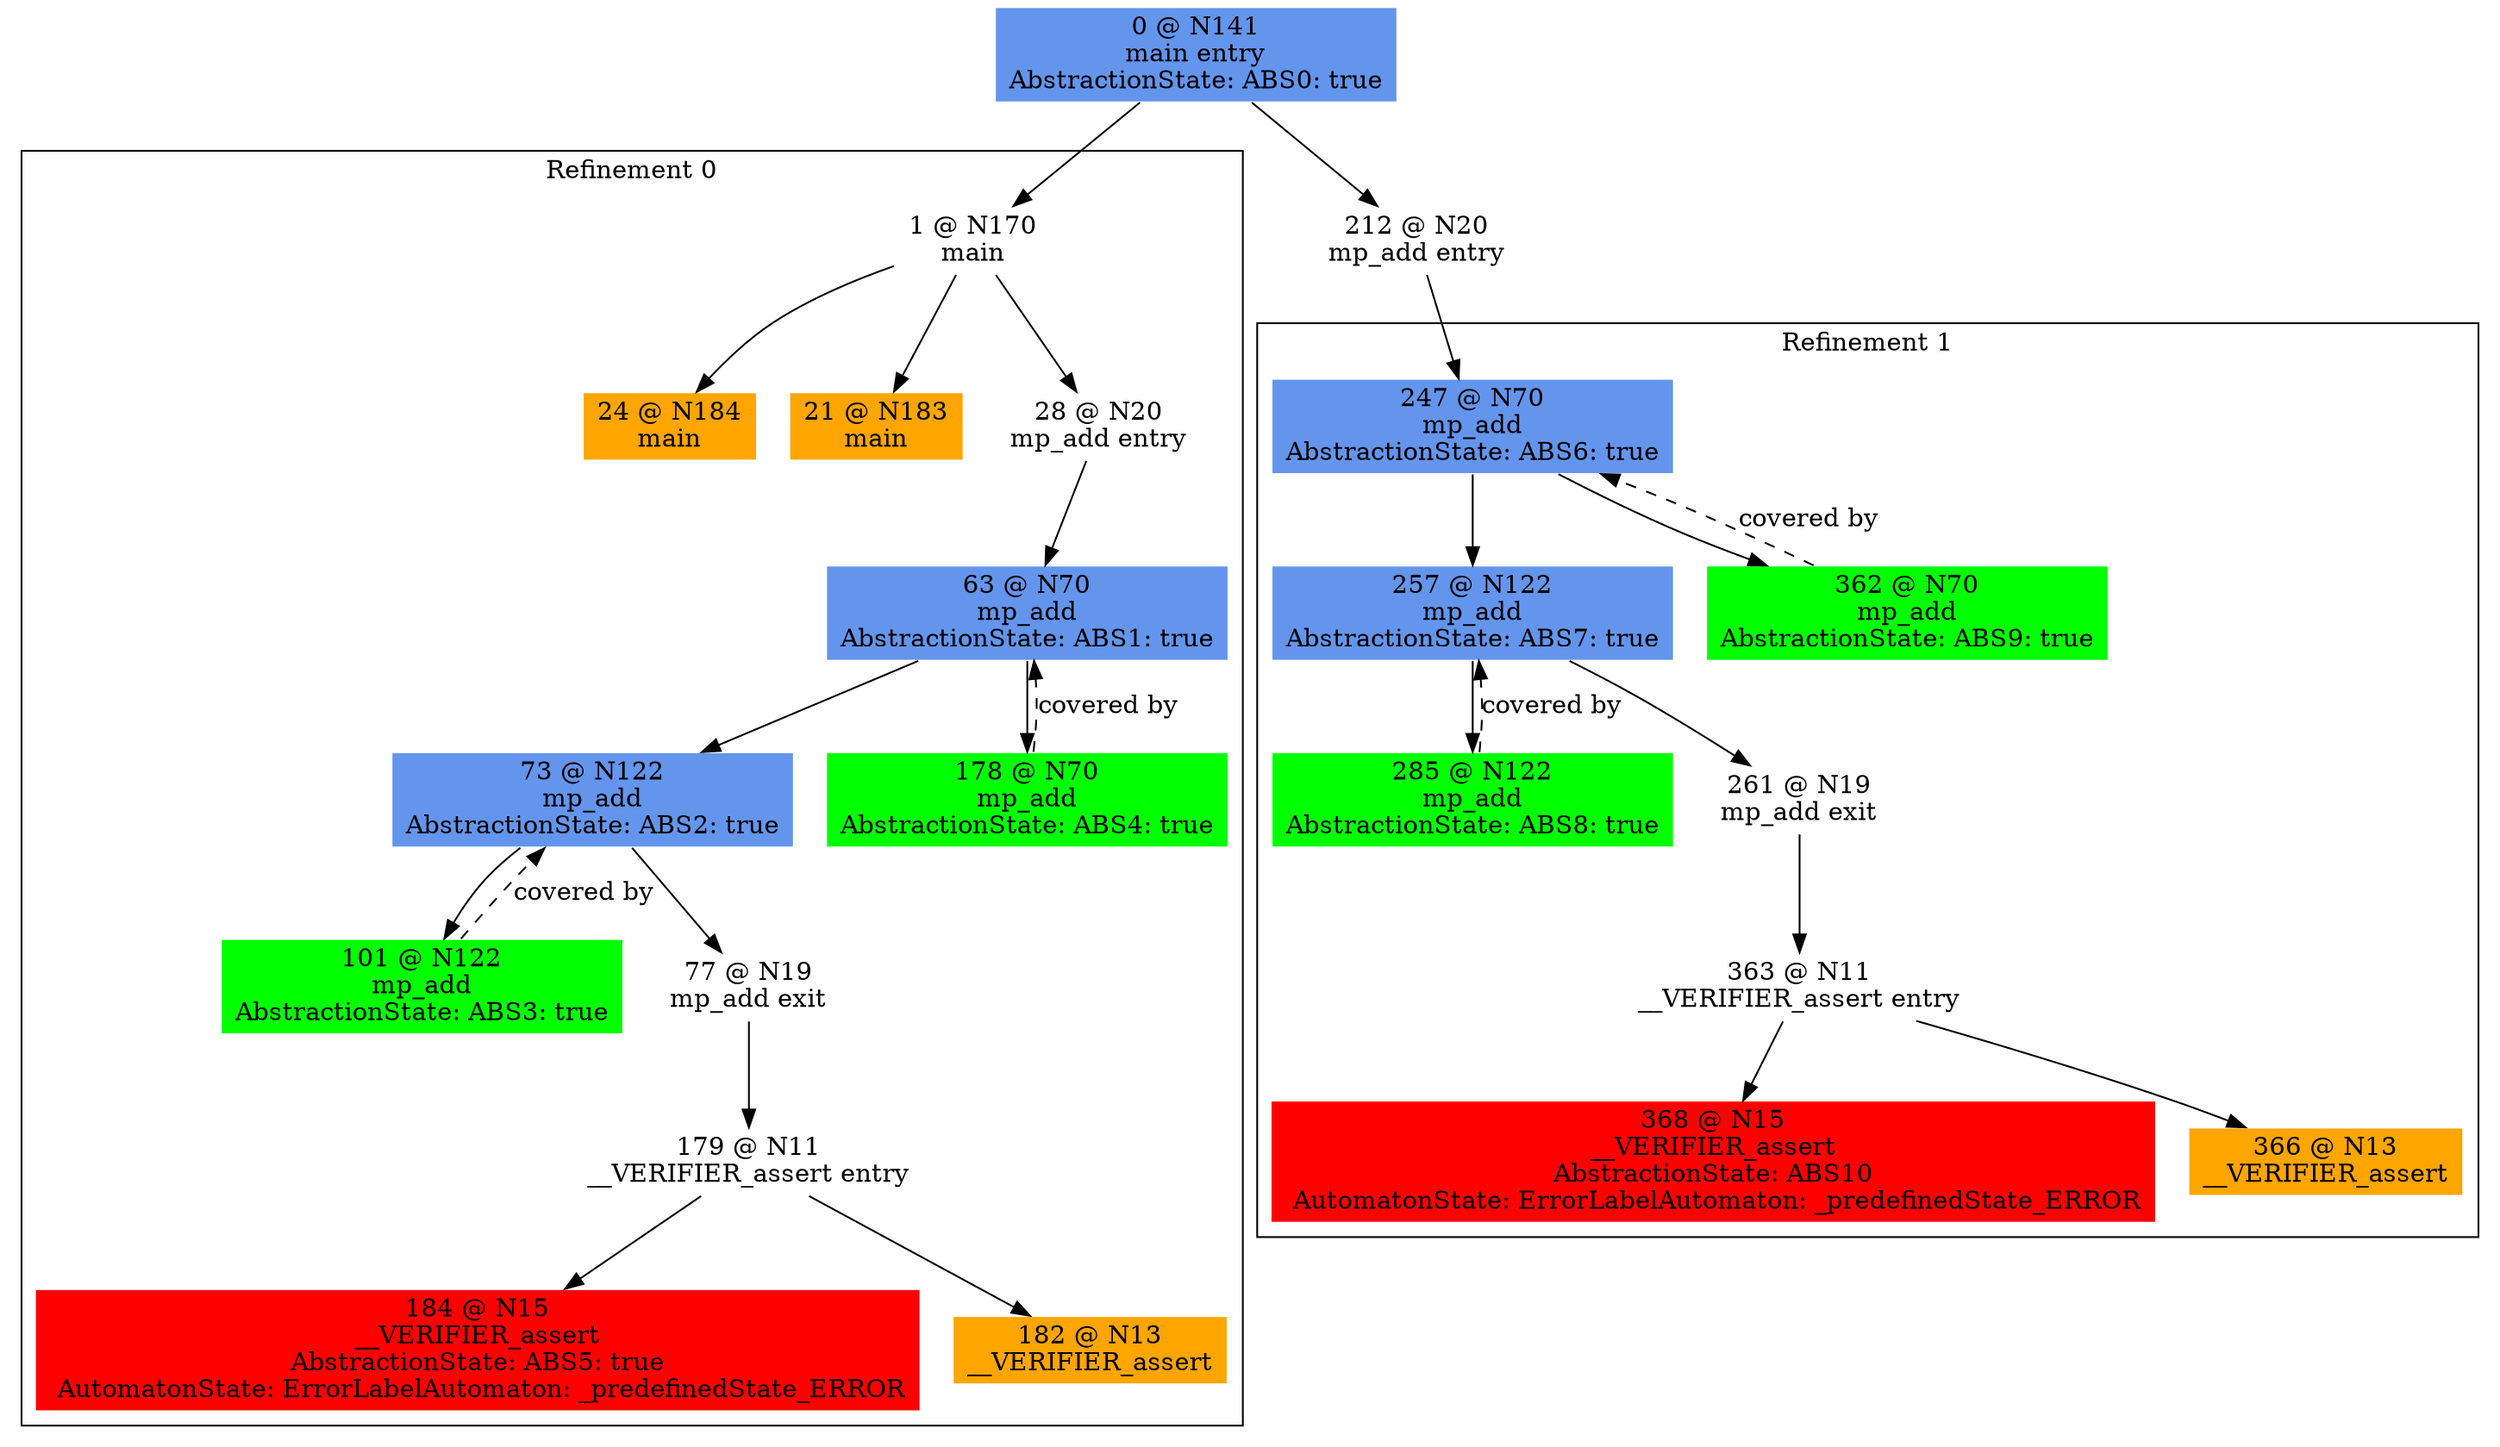 digraph ARG {
node [style="filled" shape="box" color="white"]
subgraph cluster_0 {
label="Refinement 0"
1 [label="1 @ N170\nmain\n" id="1"]
24 [fillcolor="orange" label="24 @ N184\nmain\n" id="24"]
21 [fillcolor="orange" label="21 @ N183\nmain\n" id="21"]
28 [label="28 @ N20\nmp_add entry\n" id="28"]
63 [fillcolor="cornflowerblue" label="63 @ N70\nmp_add\nAbstractionState: ABS1: true\n" id="63"]
73 [fillcolor="cornflowerblue" label="73 @ N122\nmp_add\nAbstractionState: ABS2: true\n" id="73"]
101 [fillcolor="green" label="101 @ N122\nmp_add\nAbstractionState: ABS3: true\n" id="101"]
77 [label="77 @ N19\nmp_add exit\n" id="77"]
179 [label="179 @ N11\n__VERIFIER_assert entry\n" id="179"]
184 [fillcolor="red" label="184 @ N15\n__VERIFIER_assert\nAbstractionState: ABS5: true\n AutomatonState: ErrorLabelAutomaton: _predefinedState_ERROR\n" id="184"]
182 [fillcolor="orange" label="182 @ N13\n__VERIFIER_assert\n" id="182"]
178 [fillcolor="green" label="178 @ N70\nmp_add\nAbstractionState: ABS4: true\n" id="178"]
1 -> 28 []
1 -> 21 []
1 -> 24 []
28 -> 63 []
178 -> 63 [style="dashed" weight="0" label="covered by"]
63 -> 178 []
63 -> 73 []
101 -> 73 [style="dashed" weight="0" label="covered by"]
73 -> 77 []
73 -> 101 []
77 -> 179 []
179 -> 182 []
179 -> 184 []
}
0 -> 1
subgraph cluster_1 {
label="Refinement 1"
247 [fillcolor="cornflowerblue" label="247 @ N70\nmp_add\nAbstractionState: ABS6: true\n" id="247"]
257 [fillcolor="cornflowerblue" label="257 @ N122\nmp_add\nAbstractionState: ABS7: true\n" id="257"]
285 [fillcolor="green" label="285 @ N122\nmp_add\nAbstractionState: ABS8: true\n" id="285"]
261 [label="261 @ N19\nmp_add exit\n" id="261"]
363 [label="363 @ N11\n__VERIFIER_assert entry\n" id="363"]
368 [fillcolor="red" label="368 @ N15\n__VERIFIER_assert\nAbstractionState: ABS10\n AutomatonState: ErrorLabelAutomaton: _predefinedState_ERROR\n" id="368"]
366 [fillcolor="orange" label="366 @ N13\n__VERIFIER_assert\n" id="366"]
362 [fillcolor="green" label="362 @ N70\nmp_add\nAbstractionState: ABS9: true\n" id="362"]
362 -> 247 [style="dashed" weight="0" label="covered by"]
247 -> 362 []
247 -> 257 []
285 -> 257 [style="dashed" weight="0" label="covered by"]
257 -> 261 []
257 -> 285 []
261 -> 363 []
363 -> 366 []
363 -> 368 []
}
212 -> 247
0 [fillcolor="cornflowerblue" label="0 @ N141\nmain entry\nAbstractionState: ABS0: true\n" id="0"]
212 [label="212 @ N20\nmp_add entry\n" id="212"]
0 -> 212 []
}
                                                                                                                                                                                                                                                                                                                                                                                                                                                                                                                                                                                                                                                                                                                                                                                                                                                                                                                                                                                                                                                                                                                                                                                                                                                                                                                                                                                                                                                                                                                                                                                                                                                                                                                                                                                                                                                                                                                                                                                                                                                                                                                                                                                                                                                                                                                                                                                                                                                                                                                                                                                                                                                                                                                                                                                                                                                                                                                                                                                                                                                                                                                                                                                                                                                                                                                                                                                                                                                                                                                                                                                                                                                                                                                                                                                                                                                                                                                                                                                                                                                                                                                                                                                                                                                                                                                                                                                                                                                                                                                                                                                                                                                                                                                                                                                                                                                                                                                                                                                                                                                                                                                                                                                                                                                                                                                                                                                                                                                                                                                                                                                                                                                                                                                                                                                                                                                                                                                                                                                                t\n" id="217"]
219 [label="219 @ N19\nmain exit\n" id="219"]
199 [label="199 @ N11\n__VERIFIER_assert entry\n" id="199"]
204 [label="204 @ N10\n__VERIFIER_assert exit\n" id="204"]
206 [label="206 @ N19\nmain exit\n" id="206"]
196 -> 199 []
196 -> 209 []
209 -> 212 []
209 -> 222 []
222 -> 225 []
222 -> 235 []
235 -> 238 []
235 -> 248 []
248 -> 251 []
248 -> 261 []
261 -> 262 [label="Line 30: \l[i < 2048]\l" id="261 -> 262"]
261 -> 264 []
264 -> 267 []
264 -> 269 []
251 -> 256 []
256 -> 258 []
238 -> 243 []
243 -> 245 []
225 -> 230 []
230 -> 232 []
212 -> 217 []
217 -> 219 []
199 -> 204 []
204 -> 206 []
}
0 -> 196
subgraph cluster_7 {
label="Refinement 7"
271 [fillcolor="cornflowerblue" label="271 @ N27\nmain\nAbstractionState: ABS45\n" id="271"]
284 [fillcolor="cornflowerblue" label="284 @ N27\nmain\nAbstractionState: ABS47\n" id="284"]
297 [fillcolor="cornflowerblue" label="297 @ N27\nmain\nAbstractionState: ABS49\n" id="297"]
310 [fillcolor="cornflowerblue" label="310 @ N27\nmain\nAbstractionState: ABS51\n" id="310"]
323 [fillcolor="cornflowerblue" label="323 @ N27\nmain\nAbstractionState: ABS53\n" id="323"]
336 [fillcolor="cornflowerblue" label="336 @ N27\nmain\nAbstractionState: ABS55\n" id="336"]
349 [fillcolor="cornflowerblue" label="349 @ N27\nmain\nAbstractionState: ABS57\n" id="349"]
352 [label="352 @ N11\n__VERIFIER_assert entry\n" id="352"]
357 [fillcolor="red" label="357 @ N15\n__VERIFIER_assert\nAbstractionState: ABS58\n AutomatonState: ErrorLabelAutomaton: _predefinedState_ERROR\n" id="357"]
355 [fillcolor="orange" label="355 @ N13\n__VERIFIER_assert\n" id="355"]
350 [fillcolor="orange" label="350 @ N28\nmain\n" id="350"]
339 [label="339 @ N11\n__VERIFIER_assert entry\n" id="339"]
344 [label="344 @ N10\n__VERIFIER_assert exit\n" id="344"]
346 [label="346 @ N19\nmain exit\n" id="346"]
326 [label="326 @ N11\n__VERIFIER_assert entry\n" id="326"]
331 [label="331 @ N10\n__VERIFIER_assert exit\n" id="331"]
333 [label="333 @ N19\nmain exit\n" id="333"]
313 [label="313 @ N11\n__VERIFIER_assert entry\n" id="313"]
318 [label="318 @ N10\n__VERIFIER_assert exit\n" id="318"]
320 [label="320 @ N19\nmain exit\n" id="320"]
300 [label="300 @ N11\n__VERIFIER_assert entry\n" id="300"]
305 [label="305 @ N10\n__VERIFIER_assert exit\n" id="305"]
307 [label="307 @ N19\nmain exit\n" id="307"]
287 [label="287 @ N11\n__VERIFIER_assert entry\n" id="287"]
292 [label="292 @ N10\n__VERIFIER_assert exit\n" id="292"]
294 [label="294 @ N19\nmain exit\n" id="294"]
274 [label="274 @ N11\n__VERIFIER_assert entry\n" id="274"]
279 [label="279 @ N10\n__VERIFIER_assert exit\n" id="279"]
281 [label="281 @ N19\nmain exit\n" id="281"]
271 -> 274 []
271 -> 284 []
284 -> 287 []
284 -> 297 []
297 -> 300 []
297 -> 310 []
310 -> 313 []
310 -> 323 []
323 -> 326 []
323 -> 336 []
336 -> 339 []
336 -> 349 []
349 -> 350 [label="Line 30: \l[i < 2048]\l" id="349 -> 350"]
349 -> 352 []
352 -> 355 []
352 -> 357 []
339 -> 344 []
344 -> 346 []
326 -> 331 []
331 -> 333 []
313 -> 318 []
318 -> 320 []
300 -> 305 []
305 -> 307 []
287 -> 292 []
292 -> 294 []
274 -> 279 []
279 -> 281 []
}
0 -> 271
subgraph cluster_8 {
label="Refinement 8"
359 [fillcolor="cornflowerblue" label="359 @ N27\nmain\nAbstractionState: ABS59\n" id="359"]
372 [fillcolor="cornflowerblue" label="372 @ N27\nmain\nAbstractionState: ABS61\n" id="372"]
385 [fillcolor="cornflowerblue" label="385 @ N27\nmain\nAbstractionState: ABS63\n" id="385"]
398 [fillcolor="cornflowerblue" label="398 @ N27\nmain\nAbstractionState: ABS65\n" id="398"]
411 [fillcolor="cornflowerblue" label="411 @ N27\nmain\nAbstractionState: ABS67\n" id="411"]
424 [fillcolor="cornflowerblue" label="424 @ N27\nmain\nAbstractionState: ABS69\n" id="424"]
437 [fillcolor="cornflowerblue" label="437 @ N27\nmain\nAbstractionState: ABS71\n" id="437"]
450 [fillcolor="cornflowerblue" label="450 @ N27\nmain\nAbstractionState: ABS73\n" id="450"]
453 [label="453 @ N11\n__VERIFIER_assert entry\n" id="453"]
458 [fillcolor="red" label="458 @ N15\n__VERIFIER_assert\nAbstractionState: ABS74\n AutomatonState: ErrorLabelAutomaton: _predefinedState_ERROR\n" id="458"]
456 [fillcolor="orange" label="456 @ N13\n__VERIFIER_assert\n" id="456"]
451 [fillcolor="orange" label="451 @ N28\nmain\n" id="451"]
440 [label="440 @ N11\n__VERIFIER_assert entry\n" id="440"]
445 [label="445 @ N10\n__VERIFIER_assert exit\n" id="445"]
447 [label="447 @ N19\nmain exit\n" id="447"]
427 [label="427 @ N11\n__VERIFIER_assert entry\n" id="427"]
432 [label="432 @ N10\n__VERIFIER_assert exit\n" id="432"]
434 [label="434 @ N19\nmain exit\n" id="434"]
414 [label="414 @ N11\n__VERIFIER_assert entry\n" id="414"]
419 [label="419 @ N10\n__VERIFIER_assert exit\n" id="419"]
421 [label="421 @ N19\nmain exit\n" id="421"]
401 [label="401 @ N11\n__VERIFIER_assert entry\n" id="401"]
406 [label="406 @ N10\n__VERIFIER_assert exit\n" id="406"]
408 [label="408 @ N19\nmain exit\n" id="408"]
388 [label="388 @ N11\n__VERIFIER_assert entry\n" id="388"]
393 [label="393 @ N10\n__VERIFIER_assert exit\n" id="393"]
395 [label="395 @ N19\nmain exit\n" id="395"]
375 [label="375 @ N11\n__VERIFIER_assert entry\n" id="375"]
380 [label="380 @ N10\n__VERIFIER_assert exit\n" id="380"]
382 [label="382 @ N19\nmain exit\n" id="382"]
362 [label="362 @ N11\n__VERIFIER_assert entry\n" id="362"]
367 [label="367 @ N10\n__VERIFIER_assert exit\n" id="367"]
369 [label="369 @ N19\nmain exit\n" id="369"]
359 -> 362 []
359 -> 372 []
372 -> 375 []
372 -> 385 []
385 -> 388 []
385 -> 398 []
398 -> 401 []
398 -> 411 []
411 -> 414 []
411 -> 424 []
424 -> 427 []
424 -> 437 []
437 -> 440 []
437 -> 450 []
450 -> 451 [label="Line 30: \l[i < 2048]\l" id="450 -> 451"]
450 -> 453 []
453 -> 456 []
453 -> 458 []
440 -> 445 []
445 -> 447 []
427 -> 432 []
432 -> 434 []
414 -> 419 []
419 -> 421 []
401 -> 406 []
406 -> 408 []
388 -> 393 []
393 -> 395 []
375 -> 380 []
380 -> 382 []
362 -> 367 []
367 -> 369 []
}
0 -> 359
subgraph cluster_9 {
label="Refinement 9"
460 [fillcolor="cornflowerblue" label="460 @ N27\nmain\nAbstractionState: ABS75\n" id="460"]
473 [fillcolor="cornflowerblue" label="473 @ N27\nmain\nAbstractionState: ABS77\n" id="473"]
486 [fillcolor="cornflowerblue" label="486 @ N27\nmain\nAbstractionState: ABS79\n" id="486"]
499 [fillcolor="cornflowerblue" label="499 @ N27\nmain\nAbstractionState: ABS81\n" id="499"]
512 [fillcolor="cornflowerblue" label="512 @ N27\nmain\nAbstractionState: ABS83\n" id="512"]
525 [fillcolor="cornflowerblue" label="525 @ N27\nmain\nAbstractionState: ABS85\n" id="525"]
538 [fillcolor="cornflowerblue" label="538 @ N27\nmain\nAbstractionState: ABS87\n" id="538"]
551 [fillcolor="cornflowerblue" label="551 @ N27\nmain\nAbstractionState: ABS89\n" id="551"]
564 [fillcolor="cornflowerblue" label="564 @ N27\nmain\nAbstractionState: ABS91\n" id="564"]
567 [label="567 @ N11\n__VERIFIER_assert entry\n" id="567"]
572 [fillcolor="red" label="572 @ N15\n__VERIFIER_assert\nAbstractionState: ABS92\n AutomatonState: ErrorLabelAutomaton: _predefinedState_ERROR\n" id="572"]
570 [fillcolor="orange" label="570 @ N13\n__VERIFIER_assert\n" id="570"]
565 [fillcolor="orange" label="565 @ N28\nmain\n" id="565"]
554 [label="554 @ N11\n__VERIFIER_assert entry\n" id="554"]
559 [label="559 @ N10\n__VERIFIER_assert exit\n" id="559"]
561 [label="561 @ N19\nmain exit\n" id="561"]
541 [label="541 @ N11\n__VERIFIER_assert entry\n" id="541"]
546 [label="546 @ N10\n__VERIFIER_assert exit\n" id="546"]
548 [label="548 @ N19\nmain exit\n" id="548"]
528 [label="528 @ N11\n__VERIFIER_assert entry\n" id="528"]
533 [label="533 @ N10\n__VERIFIER_assert exit\n" id="533"]
535 [label="535 @ N19\nmain exit\n" id="535"]
515 [label="515 @ N11\n__VERIFIER_assert entry\n" id="515"]
520 [label="520 @ N10\n__VERIFIER_assert exit\n" id="520"]
522 [label="522 @ N19\nmain exit\n" id="522"]
502 [label="502 @ N11\n__VERIFIER_assert entry\n" id="502"]
507 [label="507 @ N10\n__VERIFIER_assert exit\n" id="507"]
509 [label="509 @ N19\nmain exit\n" id="509"]
489 [label="489 @ N11\n__VERIFIER_assert entry\n" id="489"]
494 [label="494 @ N10\n__VERIFIER_assert exit\n" id="494"]
496 [label="496 @ N19\nmain exit\n" id="496"]
476 [label="476 @ N11\n__VERIFIER_assert entry\n" id="476"]
481 [label="481 @ N10\n__VERIFIER_assert exit\n" id="481"]
483 [label="483 @ N19\nmain exit\n" id="483"]
463 [label="463 @ N11\n__VERIFIER_assert entry\n" id="463"]
468 [label="468 @ N10\n__VERIFIER_assert exit\n" id="468"]
470 [label="470 @ N19\nmain exit\n" id="470"]
460 -> 463 []
460 -> 473 []
473 -> 476 []
473 -> 486 []
486 -> 489 []
486 -> 499 []
499 -> 502 []
499 -> 512 []
512 -> 515 []
512 -> 525 []
525 -> 528 []
525 -> 538 []
538 -> 541 []
538 -> 551 []
551 -> 554 []
551 -> 564 []
564 -> 565 [label="Line 30: \l[i < 2048]\l" id="564 -> 565"]
564 -> 567 []
567 -> 570 []
567 -> 572 []
554 -> 559 []
559 -> 561 []
541 -> 546 []
546 -> 548 []
528 -> 533 []
533 -> 535 []
515 -> 520 []
520 -> 522 []
502 -> 507 []
507 -> 509 []
489 -> 494 []
494 -> 496 []
476 -> 481 []
481 -> 483 []
463 -> 468 []
468 -> 470 []
}
0 -> 460
subgraph cluster_10 {
label="Refinement 10"
574 [fillcolor="cornflowerblue" label="574 @ N27\nmain\nAbstractionState: ABS93\n" id="574"]
587 [fillcolor="cornflowerblue" label="587 @ N27\nmain\nAbstractionState: ABS95\n" id="587"]
600 [fillcolor="cornflowerblue" label="600 @ N27\nmain\nAbstractionState: ABS97\n" id="600"]
613 [fillcolor="cornflowerblue" label="613 @ N27\nmain\nAbstractionState: ABS99\n" id="613"]
626 [fillcolor="cornflowerblue" label="626 @ N27\nmain\nAbstractionState: ABS101\n" id="626"]
639 [fillcolor="cornflowerblue" label="639 @ N27\nmain\nAbstractionState: ABS103\n" id="639"]
652 [fillcolor="cornflowerblue" label="652 @ N27\nmain\nAbstractionState: ABS105\n" id="652"]
665 [fillcolor="cornflowerblue" label="665 @ N27\nmain\nAbstractionState: ABS107\n" id="665"]
678 [fillcolor="cornflowerblue" label="678 @ N27\nmain\nAbstractionState: ABS109\n" id="678"]
691 [fillcolor="cornflowerblue" label="691 @ N27\nmain\nAbstractionState: ABS111\n" id="691"]
694 [label="694 @ N11\n__VERIFIER_assert entry\n" id="694"]
699 [fillcolor="red" label="699 @ N15\n__VERIFIER_assert\nAbstractionState: ABS112\n AutomatonState: ErrorLabelAutomaton: _predefinedState_ERROR\n" id="699"]
697 [fillcolor="orange" label="697 @ N13\n__VERIFIER_assert\n" id="697"]
692 [fillcolor="orange" label="692 @ N28\nmain\n" id="692"]
681 [label="681 @ N11\n__VERIFIER_assert entry\n" id="681"]
686 [label="686 @ N10\n__VERIFIER_assert exit\n" id="686"]
688 [label="688 @ N19\nmain exit\n" id="688"]
668 [label="668 @ N11\n__VERIFIER_assert entry\n" id="668"]
673 [label="673 @ N10\n__VERIFIER_assert exit\n" id="673"]
675 [label="675 @ N19\nmain exit\n" id="675"]
655 [label="655 @ N11\n__VERIFIER_assert entry\n" id="655"]
660 [label="660 @ N10\n__VERIFIER_assert exit\n" id="660"]
662 [label="662 @ N19\nmain exit\n" id="662"]
642 [label="642 @ N11\n__VERIFIER_assert entry\n" id="642"]
647 [label="647 @ N10\n__VERIFIER_assert exit\n" id="647"]
649 [label="649 @ N19\nmain exit\n" id="649"]
629 [label="629 @ N11\n__VERIFIER_assert entry\n" id="629"]
634 [label="634 @ N10\n__VERIFIER_assert exit\n" id="634"]
636 [label="636 @ N19\nmain exit\n" id="636"]
616 [label="616 @ N11\n__VERIFIER_assert entry\n" id="616"]
621 [label="621 @ N10\n__VERIFIER_assert exit\n" id="621"]
623 [label="623 @ N19\nmain exit\n" id="623"]
603 [label="603 @ N11\n__VERIFIER_assert entry\n" id="603"]
608 [label="608 @ N10\n__VERIFIER_assert exit\n" id="608"]
610 [label="610 @ N19\nmain exit\n" id="610"]
590 [label="590 @ N11\n__VERIFIER_assert entry\n" id="590"]
595 [label="595 @ N10\n__VERIFIER_assert exit\n" id="595"]
597 [label="597 @ N19\nmain exit\n" id="597"]
577 [label="577 @ N11\n__VERIFIER_assert entry\n" id="577"]
582 [label="582 @ N10\n__VERIFIER_assert exit\n" id="582"]
584 [label="584 @ N19\nmain exit\n" id="584"]
574 -> 577 []
574 -> 587 []
587 -> 590 []
587 -> 600 []
600 -> 603 []
600 -> 613 []
613 -> 616 []
613 -> 626 []
626 -> 629 []
626 -> 639 []
639 -> 642 []
639 -> 652 []
652 -> 655 []
652 -> 665 []
665 -> 668 []
665 -> 678 []
678 -> 681 []
678 -> 691 []
691 -> 692 [label="Line 30: \l[i < 2048]\l" id="691 -> 692"]
691 -> 694 []
694 -> 697 []
694 -> 699 []
681 -> 686 []
686 -> 688 []
668 -> 673 []
673 -> 675 []
655 -> 660 []
660 -> 662 []
642 -> 647 []
647 -> 649 []
629 -> 634 []
634 -> 636 []
616 -> 621 []
621 -> 623 []
603 -> 608 []
608 -> 610 []
590 -> 595 []
595 -> 597 []
577 -> 582 []
582 -> 584 []
}
0 -> 574
subgraph cluster_11 {
label="Refinement 11"
701 [fillcolor="cornflowerblue" label="701 @ N27\nmain\nAbstractionState: ABS113\n" id="701"]
714 [fillcolor="cornflowerblue" label="714 @ N27\nmain\nAbstractionState: ABS115\n" id="714"]
727 [fillcolor="cornflowerblue" label="727 @ N27\nmain\nAbstractionState: ABS117\n" id="727"]
740 [fillcolor="cornflowerblue" label="740 @ N27\nmain\nAbstractionState: ABS119\n" id="740"]
753 [fillcolor="cornflowerblue" label="753 @ N27\nmain\nAbstractionState: ABS121\n" id="753"]
766 [fillcolor="cornflowerblue" label="766 @ N27\nmain\nAbstractionState: ABS123\n" id="766"]
779 [fillcolor="cornflowerblue" label="779 @ N27\nmain\nAbstractionState: ABS125\n" id="779"]
792 [fillcolor="cornflowerblue" label="792 @ N27\nmain\nAbstractionState: ABS127\n" id="792"]
805 [fillcolor="cornflowerblue" label="805 @ N27\nmain\nAbstractionState: ABS129\n" id="805"]
818 [fillcolor="cornflowerblue" label="818 @ N27\nmain\nAbstractionState: ABS131\n" id="818"]
831 [fillcolor="cornflowerblue" label="831 @ N27\nmain\nAbstractionState: ABS133\n" id="831"]
834 [label="834 @ N11\n__VERIFIER_assert entry\n" id="834"]
839 [fillcolor="red" label="839 @ N15\n__VERIFIER_assert\nAbstractionState: ABS134\n AutomatonState: ErrorLabelAutomaton: _predefinedState_ERROR\n" id="839"]
837 [fillcolor="orange" label="837 @ N13\n__VERIFIER_assert\n" id="837"]
832 [fillcolor="orange" label="832 @ N28\nmain\n" id="832"]
821 [label="821 @ N11\n__VERIFIER_assert entry\n" id="821"]
826 [label="826 @ N10\n__VERIFIER_assert exit\n" id="826"]
828 [label="828 @ N19\nmain exit\n" id="828"]
808 [label="808 @ N11\n__VERIFIER_assert entry\n" id="808"]
813 [label="813 @ N10\n__VERIFIER_assert exit\n" id="813"]
815 [label="815 @ N19\nmain exit\n" id="815"]
795 [label="795 @ N11\n__VERIFIER_assert entry\n" id="795"]
800 [label="800 @ N10\n__VERIFIER_assert exit\n" id="800"]
802 [label="802 @ N19\nmain exit\n" id="802"]
782 [label="782 @ N11\n__VERIFIER_assert entry\n" id="782"]
787 [label="787 @ N10\n__VERIFIER_assert exit\n" id="787"]
789 [label="789 @ N19\nmain exit\n" id="789"]
769 [label="769 @ N11\n__VERIFIER_assert entry\n" id="769"]
774 [label="774 @ N10\n__VERIFIER_assert exit\n" id="774"]
776 [label="776 @ N19\nmain exit\n" id="776"]
756 [label="756 @ N11\n__VERIFIER_assert entry\n" id="756"]
761 [label="761 @ N10\n__VERIFIER_assert exit\n" id="761"]
763 [label="763 @ N19\nmain exit\n" id="763"]
743 [label="743 @ N11\n__VERIFIER_assert entry\n" id="743"]
748 [label="748 @ N10\n__VERIFIER_assert exit\n" id="748"]
750 [label="750 @ N19\nmain exit\n" id="750"]
730 [label="730 @ N11\n__VERIFIER_assert entry\n" id="730"]
735 [label="735 @ N10\n__VERIFIER_assert exit\n" id="735"]
737 [label="737 @ N19\nmain exit\n" id="737"]
717 [label="717 @ N11\n__VERIFIER_assert entry\n" id="717"]
722 [label="722 @ N10\n__VERIFIER_assert exit\n" id="722"]
724 [label="724 @ N19\nmain exit\n" id="724"]
704 [label="704 @ N11\n__VERIFIER_assert entry\n" id="704"]
709 [label="709 @ N10\n__VERIFIER_assert exit\n" id="709"]
711 [label="711 @ N19\nmain exit\n" id="711"]
701 -> 704 []
701 -> 714 []
714 -> 717 []
714 -> 727 []
727 -> 730 []
727 -> 740 []
740 -> 743 []
740 -> 753 []
753 -> 756 []
753 -> 766 []
766 -> 769 []
766 -> 779 []
779 -> 782 []
779 -> 792 []
792 -> 795 []
792 -> 805 []
805 -> 808 []
805 -> 818 []
818 -> 821 []
818 -> 831 []
831 -> 832 [label="Line 30: \l[i < 2048]\l" id="831 -> 832"]
831 -> 834 []
834 -> 837 []
834 -> 839 []
821 -> 826 []
826 -> 828 []
808 -> 813 []
813 -> 815 []
795 -> 800 []
800 -> 802 []
782 -> 787 []
787 -> 789 []
769 -> 774 []
774 -> 776 []
756 -> 761 []
761 -> 763 []
743 -> 748 []
748 -> 750 []
730 -> 735 []
735 -> 737 []
717 -> 722 []
722 -> 724 []
704 -> 709 []
709 -> 711 []
}
0 -> 701
subgraph cluster_12 {
label="Refinement 12"
841 [fillcolor="cornflowerblue" label="841 @ N27\nmain\nAbstractionState: ABS135\n" id="841"]
854 [fillcolor="cornflowerblue" label="854 @ N27\nmain\nAbstractionState: ABS137\n" id="854"]
867 [fillcolor="cornflowerblue" label="867 @ N27\nmain\nAbstractionState: ABS139\n" id="867"]
880 [fillcolor="cornflowerblue" label="880 @ N27\nmain\nAbstractionState: ABS141\n" id="880"]
893 [fillcolor="cornflowerblue" label="893 @ N27\nmain\nAbstractionState: ABS143\n" id="893"]
906 [fillcolor="cornflowerblue" label="906 @ N27\nmain\nAbstractionState: ABS145\n" id="906"]
919 [fillcolor="cornflowerblue" label="919 @ N27\nmain\nAbstractionState: ABS147\n" id="919"]
932 [fillcolor="cornflowerblue" label="932 @ N27\nmain\nAbstractionState: ABS149\n" id="932"]
945 [fillcolor="cornflowerblue" label="945 @ N27\nmain\nAbstractionState: ABS151\n" id="945"]
958 [fillcolor="cornflowerblue" label="958 @ N27\nmain\nAbstractionState: ABS153\n" id="958"]
971 [fillcolor="cornflowerblue" label="971 @ N27\nmain\nAbstractionState: ABS155\n" id="971"]
984 [fillcolor="cornflowerblue" label="984 @ N27\nmain\nAbstractionState: ABS157\n" id="984"]
987 [label="987 @ N11\n__VERIFIER_assert entry\n" id="987"]
992 [fillcolor="red" label="992 @ N15\n__VERIFIER_assert\nAbstractionState: ABS158\n AutomatonState: ErrorLabelAutomaton: _predefinedState_ERROR\n" id="992"]
990 [fillcolor="orange" label="990 @ N13\n__VERIFIER_assert\n" id="990"]
985 [fillcolor="orange" label="985 @ N28\nmain\n" id="985"]
974 [label="974 @ N11\n__VERIFIER_assert entry\n" id="974"]
979 [label="979 @ N10\n__VERIFIER_assert exit\n" id="979"]
981 [label="981 @ N19\nmain exit\n" id="981"]
961 [label="961 @ N11\n__VERIFIER_assert entry\n" id="961"]
966 [label="966 @ N10\n__VERIFIER_assert exit\n" id="966"]
968 [label="968 @ N19\nmain exit\n" id="968"]
948 [label="948 @ N11\n__VERIFIER_assert entry\n" id="948"]
953 [label="953 @ N10\n__VERIFIER_assert exit\n" id="953"]
955 [label="955 @ N19\nmain exit\n" id="955"]
935 [label="935 @ N11\n__VERIFIER_assert entry\n" id="935"]
940 [label="940 @ N10\n__VERIFIER_assert exit\n" id="940"]
942 [label="942 @ N19\nmain exit\n" id="942"]
922 [label="922 @ N11\n__VERIFIER_assert entry\n" id="922"]
927 [label="927 @ N10\n__VERIFIER_assert exit\n" id="927"]
929 [label="929 @ N19\nmain exit\n" id="929"]
909 [label="909 @ N11\n__VERIFIER_assert entry\n" id="909"]
914 [label="914 @ N10\n__VERIFIER_assert exit\n" id="914"]
916 [label="916 @ N19\nmain exit\n" id="916"]
896 [label="896 @ N11\n__VERIFIER_assert entry\n" id="896"]
901 [label="901 @ N10\n__VERIFIER_assert exit\n" id="901"]
903 [label="903 @ N19\nmain exit\n" id="903"]
883 [label="883 @ N11\n__VERIFIER_assert entry\n" id="883"]
888 [label="888 @ N10\n__VERIFIER_assert exit\n" id="888"]
890 [label="890 @ N19\nmain exit\n" id="890"]
870 [label="870 @ N11\n__VERIFIER_assert entry\n" id="870"]
875 [label="875 @ N10\n__VERIFIER_assert exit\n" id="875"]
877 [label="877 @ N19\nmain exit\n" id="877"]
857 [label="857 @ N11\n__VERIFIER_assert entry\n" id="857"]
862 [label="862 @ N10\n__VERIFIER_assert exit\n" id="862"]
864 [label="864 @ N19\nmain exit\n" id="864"]
844 [label="844 @ N11\n__VERIFIER_assert entry\n" id="844"]
849 [label="849 @ N10\n__VERIFIER_assert exit\n" id="849"]
851 [label="851 @ N19\nmain exit\n" id="851"]
841 -> 844 []
841 -> 854 []
854 -> 857 []
854 -> 867 []
867 -> 870 []
867 -> 880 []
880 -> 883 []
880 -> 893 []
893 -> 896 []
893 -> 906 []
906 -> 909 []
906 -> 919 []
919 -> 922 []
919 -> 932 []
932 -> 935 []
932 -> 945 []
945 -> 948 []
945 -> 958 []
958 -> 961 []
958 -> 971 []
971 -> 974 []
971 -> 984 []
984 -> 985 [label="Line 30: \l[i < 2048]\l" id="984 -> 985"]
984 -> 987 []
987 -> 990 []
987 -> 992 []
974 -> 979 []
979 -> 981 []
961 -> 966 []
966 -> 968 []
948 -> 953 []
953 -> 955 []
935 -> 940 []
940 -> 942 []
922 -> 927 []
927 -> 929 []
909 -> 914 []
914 -> 916 []
896 -> 901 []
901 -> 903 []
883 -> 888 []
888 -> 890 []
870 -> 875 []
875 -> 877 []
857 -> 862 []
862 -> 864 []
844 -> 849 []
849 -> 851 []
}
0 -> 841
subgraph cluster_13 {
label="Refinement 13"
994 [fillcolor="cornflowerblue" label="994 @ N27\nmain\nAbstractionState: ABS159\n" id="994"]
1007 [fillcolor="cornflowerblue" label="1007 @ N27\nmain\nAbstractionState: ABS161\n" id="1007"]
1020 [fillcolor="cornflowerblue" label="1020 @ N27\nmain\nAbstractionState: ABS163\n" id="1020"]
1033 [fillcolor="cornflowerblue" label="1033 @ N27\nmain\nAbstractionState: ABS165\n" id="1033"]
1046 [fillcolor="cornflowerblue" label="1046 @ N27\nmain\nAbstractionState: ABS167\n" id="1046"]
1059 [fillcolor="cornflowerblue" label="1059 @ N27\nmain\nAbstractionState: ABS169\n" id="1059"]
1072 [fillcolor="cornflowerblue" label="1072 @ N27\nmain\nAbstractionState: ABS171\n" id="1072"]
1085 [fillcolor="cornflowerblue" label="1085 @ N27\nmain\nAbstractionState: ABS173\n" id="1085"]
1098 [fillcolor="cornflowerblue" label="1098 @ N27\nmain\nAbstractionState: ABS175\n" id="1098"]
1111 [fillcolor="cornflowerblue" label="1111 @ N27\nmain\nAbstractionState: ABS177\n" id="1111"]
1124 [fillcolor="cornflowerblue" label="1124 @ N27\nmain\nAbstractionState: ABS179\n" id="1124"]
1137 [fillcolor="cornflowerblue" label="1137 @ N27\nmain\nAbstractionState: ABS181\n" id="1137"]
1150 [fillcolor="cornflowerblue" label="1150 @ N27\nmain\nAbstractionState: ABS183\n" id="1150"]
1153 [label="1153 @ N11\n__VERIFIER_assert entry\n" id="1153"]
1158 [fillcolor="red" label="1158 @ N15\n__VERIFIER_assert\nAbstractionState: ABS184\n AutomatonState: ErrorLabelAutomaton: _predefinedState_ERROR\n" id="1158"]
1156 [fillcolor="orange" label="1156 @ N13\n__VERIFIER_assert\n" id="1156"]
1151 [fillcolor="orange" label="1151 @ N28\nmain\n" id="1151"]
1140 [label="1140 @ N11\n__VERIFIER_assert entry\n" id="1140"]
1145 [label="1145 @ N10\n__VERIFIER_assert exit\n" id="1145"]
1147 [label="1147 @ N19\nmain exit\n" id="1147"]
1127 [label="1127 @ N11\n__VERIFIER_assert entry\n" id="1127"]
1132 [label="1132 @ N10\n__VERIFIER_assert exit\n" id="1132"]
1134 [label="1134 @ N19\nmain exit\n" id="1134"]
1114 [label="1114 @ N11\n__VERIFIER_assert entry\n" id="1114"]
1119 [label="1119 @ N10\n__VERIFIER_assert exit\n" id="1119"]
1121 [label="1121 @ N19\nmain exit\n" id="1121"]
1101 [label="1101 @ N11\n__VERIFIER_assert entry\n" id="1101"]
1106 [label="1106 @ N10\n__VERIFIER_assert exit\n" id="1106"]
1108 [label="1108 @ N19\nmain exit\n" id="1108"]
1088 [label="1088 @ N11\n__VERIFIER_assert entry\n" id="1088"]
1093 [label="1093 @ N10\n__VERIFIER_assert exit\n" id="1093"]
1095 [label="1095 @ N19\nmain exit\n" id="1095"]
1075 [label="1075 @ N11\n__VERIFIER_assert entry\n" id="1075"]
1080 [label="1080 @ N10\n__VERIFIER_assert exit\n" id="1080"]
1082 [label="1082 @ N19\nmain exit\n" id="1082"]
1062 [label="1062 @ N11\n__VERIFIER_assert entry\n" id="1062"]
1067 [label="1067 @ N10\n__VERIFIER_assert exit\n" id="1067"]
1069 [label="1069 @ N19\nmain exit\n" id="1069"]
1049 [label="1049 @ N11\n__VERIFIER_assert entry\n" id="1049"]
1054 [label="1054 @ N10\n__VERIFIER_assert exit\n" id="1054"]
1056 [label="1056 @ N19\nmain exit\n" id="1056"]
1036 [label="1036 @ N11\n__VERIFIER_assert entry\n" id="1036"]
1041 [label="1041 @ N10\n__VERIFIER_assert exit\n" id="1041"]
1043 [label="1043 @ N19\nmain exit\n" id="1043"]
1023 [label="1023 @ N11\n__VERIFIER_assert entry\n" id="1023"]
1028 [label="1028 @ N10\n__VERIFIER_assert exit\n" id="1028"]
1030 [label="1030 @ N19\nmain exit\n" id="1030"]
1010 [label="1010 @ N11\n__VERIFIER_assert entry\n" id="1010"]
1015 [label="1015 @ N10\n__VERIFIER_assert exit\n" id="1015"]
1017 [label="1017 @ N19\nmain exit\n" id="1017"]
997 [label="997 @ N11\n__VERIFIER_assert entry\n" id="997"]
1002 [label="1002 @ N10\n__VERIFIER_assert exit\n" id="1002"]
1004 [label="1004 @ N19\nmain exit\n" id="1004"]
994 -> 997 []
994 -> 1007 []
1007 -> 1010 []
1007 -> 1020 []
1020 -> 1023 []
1020 -> 1033 []
1033 -> 1036 []
1033 -> 1046 []
1046 -> 1049 []
1046 -> 1059 []
1059 -> 1062 []
1059 -> 1072 []
1072 -> 1075 []
1072 -> 1085 []
1085 -> 1088 []
1085 -> 1098 []
1098 -> 1101 []
1098 -> 1111 []
1111 -> 1114 []
1111 -> 1124 []
1124 -> 1127 []
1124 -> 1137 []
1137 -> 1140 []
1137 -> 1150 []
1150 -> 1151 [label="Line 30: \l[i < 2048]\l" id="1150 -> 1151"]
1150 -> 1153 []
1153 -> 1156 []
1153 -> 1158 []
1140 -> 1145 []
1145 -> 1147 []
1127 -> 1132 []
1132 -> 1134 []
1114 -> 1119 []
1119 -> 1121 []
1101 -> 1106 []
1106 -> 1108 []
1088 -> 1093 []
1093 -> 1095 []
1075 -> 1080 []
1080 -> 1082 []
1062 -> 1067 []
1067 -> 1069 []
1049 -> 1054 []
1054 -> 1056 []
1036 -> 1041 []
1041 -> 1043 []
1023 -> 1028 []
1028 -> 1030 []
1010 -> 1015 []
1015 -> 1017 []
997 -> 1002 []
1002 -> 1004 []
}
0 -> 994
subgraph cluster_14 {
label="Refinement 14"
1160 [fillcolor="cornflowerblue" label="1160 @ N27\nmain\nAbstractionState: ABS185\n" id="1160"]
1173 [fillcolor="cornflowerblue" label="1173 @ N27\nmain\nAbstractionState: ABS187\n" id="1173"]
1186 [fillcolor="cornflowerblue" label="1186 @ N27\nmain\nAbstractionState: ABS189\n" id="1186"]
1199 [fillcolor="cornflowerblue" label="1199 @ N27\nmain\nAbstractionState: ABS191\n" id="1199"]
1212 [fillcolor="cornflowerblue" label="1212 @ N27\nmain\nAbstractionState: ABS193\n" id="1212"]
1225 [fillcolor="cornflowerblue" label="1225 @ N27\nmain\nAbstractionState: ABS195\n" id="1225"]
1238 [fillcolor="cornflowerblue" label="1238 @ N27\nmain\nAbstractionState: ABS197\n" id="1238"]
1251 [fillcolor="cornflowerblue" label="1251 @ N27\nmain\nAbstractionState: ABS199\n" id="1251"]
1264 [fillcolor="cornflowerblue" label="1264 @ N27\nmain\nAbstractionState: ABS201\n" id="1264"]
1277 [fillcolor="cornflowerblue" label="1277 @ N27\nmain\nAbstractionState: ABS203\n" id="1277"]
1290 [fillcolor="cornflowerblue" label="1290 @ N27\nmain\nAbstractionState: ABS205\n" id="1290"]
1303 [fillcolor="cornflowerblue" label="1303 @ N27\nmain\nAbstractionState: ABS207\n" id="1303"]
1316 [fillcolor="cornflowerblue" label="1316 @ N27\nmain\nAbstractionState: ABS209\n" id="1316"]
1329 [fillcolor="cornflowerblue" label="1329 @ N27\nmain\nAbstractionState: ABS211\n" id="1329"]
1332 [label="1332 @ N11\n__VERIFIER_assert entry\n" id="1332"]
1337 [fillcolor="red" label="1337 @ N15\n__VERIFIER_assert\nAbstractionState: ABS212\n AutomatonState: ErrorLabelAutomaton: _predefinedState_ERROR\n" id="1337"]
1335 [fillcolor="orange" label="1335 @ N13\n__VERIFIER_assert\n" id="1335"]
1330 [fillcolor="orange" label="1330 @ N28\nmain\n" id="1330"]
1319 [label="1319 @ N11\n__VERIFIER_assert entry\n" id="1319"]
1324 [label="1324 @ N10\n__VERIFIER_assert exit\n" id="1324"]
1326 [label="1326 @ N19\nmain exit\n" id="1326"]
1306 [label="1306 @ N11\n__VERIFIER_assert entry\n" id="1306"]
1311 [label="1311 @ N10\n__VERIFIER_assert exit\n" id="1311"]
1313 [label="1313 @ N19\nmain exit\n" id="1313"]
1293 [label="1293 @ N11\n__VERIFIER_assert entry\n" id="1293"]
1298 [label="1298 @ N10\n__VERIFIER_assert exit\n" id="1298"]
1300 [label="1300 @ N19\nmain exit\n" id="1300"]
1280 [label="1280 @ N11\n__VERIFIER_assert entry\n" id="1280"]
1285 [label="1285 @ N10\n__VERIFIER_assert exit\n" id="1285"]
1287 [label="1287 @ N19\nmain exit\n" id="1287"]
1267 [label="1267 @ N11\n__VERIFIER_assert entry\n" id="1267"]
1272 [label="1272 @ N10\n__VERIFIER_assert exit\n" id="1272"]
1274 [label="1274 @ N19\nmain exit\n" id="1274"]
1254 [label="1254 @ N11\n__VERIFIER_assert entry\n" id="1254"]
1259 [label="1259 @ N10\n__VERIFIER_assert exit\n" id="1259"]
1261 [label="1261 @ N19\nmain exit\n" id="1261"]
1241 [label="1241 @ N11\n__VERIFIER_assert entry\n" id="1241"]
1246 [label="1246 @ N10\n__VERIFIER_assert exit\n" id="1246"]
1248 [label="1248 @ N19\nmain exit\n" id="1248"]
1228 [label="1228 @ N11\n__VERIFIER_assert entry\n" id="1228"]
1233 [label="1233 @ N10\n__VERIFIER_assert exit\n" id="1233"]
1235 [label="1235 @ N19\nmain exit\n" id="1235"]
1215 [label="1215 @ N11\n__VERIFIER_assert entry\n" id="1215"]
1220 [label="1220 @ N10\n__VERIFIER_assert exit\n" id="1220"]
1222 [label="1222 @ N19\nmain exit\n" id="1222"]
1202 [label="1202 @ N11\n__VERIFIER_assert entry\n" id="1202"]
1207 [label="1207 @ N10\n__VERIFIER_assert exit\n" id="1207"]
1209 [label="1209 @ N19\nmain exit\n" id="1209"]
1189 [label="1189 @ N11\n__VERIFIER_assert entry\n" id="1189"]
1194 [label="1194 @ N10\n__VERIFIER_assert exit\n" id="1194"]
1196 [label="1196 @ N19\nmain exit\n" id="1196"]
1176 [label="1176 @ N11\n__VERIFIER_assert entry\n" id="1176"]
1181 [label="1181 @ N10\n__VERIFIER_assert exit\n" id="1181"]
1183 [label="1183 @ N19\nmain exit\n" id="1183"]
1163 [label="1163 @ N11\n__VERIFIER_assert entry\n" id="1163"]
1168 [label="1168 @ N10\n__VERIFIER_assert exit\n" id="1168"]
1170 [label="1170 @ N19\nmain exit\n" id="1170"]
1160 -> 1163 []
1160 -> 1173 []
1173 -> 1176 []
1173 -> 1186 []
1186 -> 1189 []
1186 -> 1199 []
1199 -> 1202 []
1199 -> 1212 []
1212 -> 1215 []
1212 -> 1225 []
1225 -> 1228 []
1225 -> 1238 []
1238 -> 1241 []
1238 -> 1251 []
1251 -> 1254 []
1251 -> 1264 []
1264 -> 1267 []
1264 -> 1277 []
1277 -> 1280 []
1277 -> 1290 []
1290 -> 1293 []
1290 -> 1303 []
1303 -> 1306 []
1303 -> 1316 []
1316 -> 1319 []
1316 -> 1329 []
1329 -> 1330 [label="Line 30: \l[i < 2048]\l" id="1329 -> 1330"]
1329 -> 1332 []
1332 -> 1335 []
1332 -> 1337 []
1319 -> 1324 []
1324 -> 1326 []
1306 -> 1311 []
1311 -> 1313 []
1293 -> 1298 []
1298 -> 1300 []
1280 -> 1285 []
1285 -> 1287 []
1267 -> 1272 []
1272 -> 1274 []
1254 -> 1259 []
1259 -> 1261 []
1241 -> 1246 []
1246 -> 1248 []
1228 -> 1233 []
1233 -> 1235 []
1215 -> 1220 []
1220 -> 1222 []
1202 -> 1207 []
1207 -> 1209 []
1189 -> 1194 []
1194 -> 1196 []
1176 -> 1181 []
1181 -> 1183 []
1163 -> 1168 []
1168 -> 1170 []
}
0 -> 1160
subgraph cluster_15 {
label="Refinement 15"
1339 [fillcolor="cornflowerblue" label="1339 @ N27\nmain\nAbstractionState: ABS213\n" id="1339"]
1352 [fillcolor="cornflowerblue" label="1352 @ N27\nmain\nAbstractionState: ABS215\n" id="1352"]
1365 [fillcolor="cornflowerblue" label="1365 @ N27\nmain\nAbstractionState: ABS217\n" id="1365"]
1378 [fillcolor="cornflowerblue" label="1378 @ N27\nmain\nAbstractionState: ABS219\n" id="1378"]
1391 [fillcolor="cornflowerblue" label="1391 @ N27\nmain\nAbstractionState: ABS221\n" id="1391"]
1404 [fillcolor="cornflowerblue" label="1404 @ N27\nmain\nAbstractionState: ABS223\n" id="1404"]
1417 [fillcolor="cornflowerblue" label="1417 @ N27\nmain\nAbstractionState: ABS225\n" id="1417"]
1430 [fillcolor="cornflowerblue" label="1430 @ N27\nmain\nAbstractionState: ABS227\n" id="1430"]
1443 [fillcolor="cornflowerblue" label="1443 @ N27\nmain\nAbstractionState: ABS229\n" id="1443"]
1456 [fillcolor="cornflowerblue" label="1456 @ N27\nmain\nAbstractionState: ABS231\n" id="1456"]
1469 [fillcolor="cornflowerblue" label="1469 @ N27\nmain\nAbstractionState: ABS233\n" id="1469"]
1482 [fillcolor="cornflowerblue" label="1482 @ N27\nmain\nAbstractionState: ABS235\n" id="1482"]
1495 [fillcolor="cornflowerblue" label="1495 @ N27\nmain\nAbstractionState: ABS237\n" id="1495"]
1508 [fillcolor="cornflowerblue" label="1508 @ N27\nmain\nAbstractionState: ABS239\n" id="1508"]
1521 [fillcolor="cornflowerblue" label="1521 @ N27\nmain\nAbstractionState: ABS241\n" id="1521"]
1524 [label="1524 @ N11\n__VERIFIER_assert entry\n" id="1524"]
1529 [fillcolor="red" label="1529 @ N15\n__VERIFIER_assert\nAbstractionState: ABS242\n AutomatonState: ErrorLabelAutomaton: _predefinedState_ERROR\n" id="1529"]
1527 [fillcolor="orange" label="1527 @ N13\n__VERIFIER_assert\n" id="1527"]
1522 [fillcolor="orange" label="1522 @ N28\nmain\n" id="1522"]
1511 [label="1511 @ N11\n__VERIFIER_assert entry\n" id="1511"]
1516 [label="1516 @ N10\n__VERIFIER_assert exit\n" id="1516"]
1518 [label="1518 @ N19\nmain exit\n" id="1518"]
1498 [label="1498 @ N11\n__VERIFIER_assert entry\n" id="1498"]
1503 [label="1503 @ N10\n__VERIFIER_assert exit\n" id="1503"]
1505 [label="1505 @ N19\nmain exit\n" id="1505"]
1485 [label="1485 @ N11\n__VERIFIER_assert entry\n" id="1485"]
1490 [label="1490 @ N10\n__VERIFIER_assert exit\n" id="1490"]
1492 [label="1492 @ N19\nmain exit\n" id="1492"]
1472 [label="1472 @ N11\n__VERIFIER_assert entry\n" id="1472"]
1477 [label="1477 @ N10\n__VERIFIER_assert exit\n" id="1477"]
1479 [label="1479 @ N19\nmain exit\n" id="1479"]
1459 [label="1459 @ N11\n__VERIFIER_assert entry\n" id="1459"]
1464 [label="1464 @ N10\n__VERIFIER_assert exit\n" id="1464"]
1466 [label="1466 @ N19\nmain exit\n" id="1466"]
1446 [label="1446 @ N11\n__VERIFIER_assert entry\n" id="1446"]
1451 [label="1451 @ N10\n__VERIFIER_assert exit\n" id="1451"]
1453 [label="1453 @ N19\nmain exit\n" id="1453"]
1433 [label="1433 @ N11\n__VERIFIER_assert entry\n" id="1433"]
1438 [label="1438 @ N10\n__VERIFIER_assert exit\n" id="1438"]
1440 [label="1440 @ N19\nmain exit\n" id="1440"]
1420 [label="1420 @ N11\n__VERIFIER_assert entry\n" id="1420"]
1425 [label="1425 @ N10\n__VERIFIER_assert exit\n" id="1425"]
1427 [label="1427 @ N19\nmain exit\n" id="1427"]
1407 [label="1407 @ N11\n__VERIFIER_assert entry\n" id="1407"]
1412 [label="1412 @ N10\n__VERIFIER_assert exit\n" id="1412"]
1414 [label="1414 @ N19\nmain exit\n" id="1414"]
1394 [label="1394 @ N11\n__VERIFIER_assert entry\n" id="1394"]
1399 [label="1399 @ N10\n__VERIFIER_assert exit\n" id="1399"]
1401 [label="1401 @ N19\nmain exit\n" id="1401"]
1381 [label="1381 @ N11\n__VERIFIER_assert entry\n" id="1381"]
1386 [label="1386 @ N10\n__VERIFIER_assert exit\n" id="1386"]
1388 [label="1388 @ N19\nmain exit\n" id="1388"]
1368 [label="1368 @ N11\n__VERIFIER_assert entry\n" id="1368"]
1373 [label="1373 @ N10\n__VERIFIER_assert exit\n" id="1373"]
1375 [label="1375 @ N19\nmain exit\n" id="1375"]
1355 [label="1355 @ N11\n__VERIFIER_assert entry\n" id="1355"]
1360 [label="1360 @ N10\n__VERIFIER_assert exit\n" id="1360"]
1362 [label="1362 @ N19\nmain exit\n" id="1362"]
1342 [label="1342 @ N11\n__VERIFIER_assert entry\n" id="1342"]
1347 [label="1347 @ N10\n__VERIFIER_assert exit\n" id="1347"]
1349 [label="1349 @ N19\nmain exit\n" id="1349"]
1339 -> 1342 []
1339 -> 1352 []
1352 -> 1355 []
1352 -> 1365 []
1365 -> 1368 []
1365 -> 1378 []
1378 -> 1381 []
1378 -> 1391 []
1391 -> 1394 []
1391 -> 1404 []
1404 -> 1407 []
1404 -> 1417 []
1417 -> 1420 []
1417 -> 1430 []
1430 -> 1433 []
1430 -> 1443 []
1443 -> 1446 []
1443 -> 1456 []
1456 -> 1459 []
1456 -> 1469 []
1469 -> 1472 []
1469 -> 1482 []
1482 -> 1485 []
1482 -> 1495 []
1495 -> 1498 []
1495 -> 1508 []
1508 -> 1511 []
1508 -> 1521 []
1521 -> 1522 [label="Line 30: \l[i < 2048]\l" id="1521 -> 1522"]
1521 -> 1524 []
1524 -> 1527 []
1524 -> 1529 []
1511 -> 1516 []
1516 -> 1518 []
1498 -> 1503 []
1503 -> 1505 []
1485 -> 1490 []
1490 -> 1492 []
1472 -> 1477 []
1477 -> 1479 []
1459 -> 1464 []
1464 -> 1466 []
1446 -> 1451 []
1451 -> 1453 []
1433 -> 1438 []
1438 -> 1440 []
1420 -> 1425 []
1425 -> 1427 []
1407 -> 1412 []
1412 -> 1414 []
1394 -> 1399 []
1399 -> 1401 []
1381 -> 1386 []
1386 -> 1388 []
1368 -> 1373 []
1373 -> 1375 []
1355 -> 1360 []
1360 -> 1362 []
1342 -> 1347 []
1347 -> 1349 []
}
0 -> 1339
0 [fillcolor="cornflowerblue" label="0 @ N20\nmain entry\nAbstractionState: ABS0: true\n" id="0"]
1531 [fillcolor="cornflowerblue" label="1531 @ N27\nmain\nAbstractionState: ABS243\n" id="1531"]
1544 [fillcolor="cornflowerblue" label="1544 @ N27\nmain\nAbstractionState: ABS245\n" id="1544"]
1557 [fillcolor="cornflowerblue" label="1557 @ N27\nmain\nAbstractionState: ABS247\n" id="1557"]
1570 [fillcolor="cornflowerblue" label="1570 @ N27\nmain\nAbstractionState: ABS249\n" id="1570"]
1583 [fillcolor="cornflowerblue" label="1583 @ N27\nmain\nAbstractionState: ABS251\n" id="1583"]
1596 [fillcolor="cornflowerblue" label="1596 @ N27\nmain\nAbstractionState: ABS253\n" id="1596"]
1609 [fillcolor="cornflowerblue" label="1609 @ N27\nmain\nAbstractionState: ABS255\n" id="1609"]
1622 [fillcolor="cornflowerblue" label="1622 @ N27\nmain\nAbstractionState: ABS257\n" id="1622"]
1635 [fillcolor="cornflowerblue" label="1635 @ N27\nmain\nAbstractionState: ABS259\n" id="1635"]
1648 [fillcolor="cornflowerblue" label="1648 @ N27\nmain\nAbstractionState: ABS261\n" id="1648"]
1661 [fillcolor="cornflowerblue" label="1661 @ N27\nmain\nAbstractionState: ABS263\n" id="1661"]
1674 [fillcolor="cornflowerblue" label="1674 @ N27\nmain\nAbstractionState: ABS265\n" id="1674"]
1687 [fillcolor="cornflowerblue" label="1687 @ N27\nmain\nAbstractionState: ABS267\n" id="1687"]
1700 [fillcolor="cornflowerblue" label="1700 @ N27\nmain\nAbstractionState: ABS269\n" id="1700"]
1713 [fillcolor="cornflowerblue" label="1713 @ N27\nmain\nAbstractionState: ABS271\n" id="1713"]
1726 [fillcolor="cornflowerblue" label="1726 @ N27\nmain\nAbstractionState: ABS273\n" id="1726"]
1729 [label="1729 @ N11\n__VERIFIER_assert entry\n" id="1729"]
1734 [fillcolor="red" label="1734 @ N15\n__VERIFIER_assert\nAbstractionState: ABS274\n AutomatonState: ErrorLabelAutomaton: _predefinedState_ERROR\n" id="1734"]
1732 [fillcolor="orange" label="1732 @ N13\n__VERIFIER_assert\n" id="1732"]
1727 [fillcolor="orange" label="1727 @ N28\nmain\n" id="1727"]
1716 [label="1716 @ N11\n__VERIFIER_assert entry\n" id="1716"]
1721 [label="1721 @ N10\n__VERIFIER_assert exit\n" id="1721"]
1723 [label="1723 @ N19\nmain exit\n" id="1723"]
1703 [label="1703 @ N11\n__VERIFIER_assert entry\n" id="1703"]
1708 [label="1708 @ N10\n__VERIFIER_assert exit\n" id="1708"]
1710 [label="1710 @ N19\nmain exit\n" id="1710"]
1690 [label="1690 @ N11\n__VERIFIER_assert entry\n" id="1690"]
1695 [label="1695 @ N10\n__VERIFIER_assert exit\n" id="1695"]
1697 [label="1697 @ N19\nmain exit\n" id="1697"]
1677 [label="1677 @ N11\n__VERIFIER_assert entry\n" id="1677"]
1682 [label="1682 @ N10\n__VERIFIER_assert exit\n" id="1682"]
1684 [label="1684 @ N19\nmain exit\n" id="1684"]
1664 [label="1664 @ N11\n__VERIFIER_assert entry\n" id="1664"]
1669 [label="1669 @ N10\n__VERIFIER_assert exit\n" id="1669"]
1671 [label="1671 @ N19\nmain exit\n" id="1671"]
1651 [label="1651 @ N11\n__VERIFIER_assert entry\n" id="1651"]
1656 [label="1656 @ N10\n__VERIFIER_assert exit\n" id="1656"]
1658 [label="1658 @ N19\nmain exit\n" id="1658"]
1638 [label="1638 @ N11\n__VERIFIER_assert entry\n" id="1638"]
1643 [label="1643 @ N10\n__VERIFIER_assert exit\n" id="1643"]
1645 [label="1645 @ N19\nmain exit\n" id="1645"]
1625 [label="1625 @ N11\n__VERIFIER_assert entry\n" id="1625"]
1630 [label="1630 @ N10\n__VERIFIER_assert exit\n" id="1630"]
1632 [label="1632 @ N19\nmain exit\n" id="1632"]
1612 [label="1612 @ N11\n__VERIFIER_assert entry\n" id="1612"]
1617 [label="1617 @ N10\n__VERIFIER_assert exit\n" id="1617"]
1619 [label="1619 @ N19\nmain exit\n" id="1619"]
1599 [label="1599 @ N11\n__VERIFIER_assert entry\n" id="1599"]
1604 [label="1604 @ N10\n__VERIFIER_assert exit\n" id="1604"]
1606 [label="1606 @ N19\nmain exit\n" id="1606"]
1586 [label="1586 @ N11\n__VERIFIER_assert entry\n" id="1586"]
1591 [label="1591 @ N10\n__VERIFIER_assert exit\n" id="1591"]
1593 [label="1593 @ N19\nmain exit\n" id="1593"]
1573 [label="1573 @ N11\n__VERIFIER_assert entry\n" id="1573"]
1578 [label="1578 @ N10\n__VERIFIER_assert exit\n" id="1578"]
1580 [label="1580 @ N19\nmain exit\n" id="1580"]
1560 [label="1560 @ N11\n__VERIFIER_assert entry\n" id="1560"]
1565 [label="1565 @ N10\n__VERIFIER_assert exit\n" id="1565"]
1567 [label="1567 @ N19\nmain exit\n" id="1567"]
1547 [label="1547 @ N11\n__VERIFIER_assert entry\n" id="1547"]
1552 [label="1552 @ N10\n__VERIFIER_assert exit\n" id="1552"]
1554 [label="1554 @ N19\nmain exit\n" id="1554"]
1534 [label="1534 @ N11\n__VERIFIER_assert entry\n" id="1534"]
1539 [label="1539 @ N10\n__VERIFIER_assert exit\n" id="1539"]
1541 [label="1541 @ N19\nmain exit\n" id="1541"]
0 -> 1531 []
1531 -> 1534 []
1531 -> 1544 []
1544 -> 1547 []
1544 -> 1557 []
1557 -> 1560 []
1557 -> 1570 []
1570 -> 1573 []
1570 -> 1583 []
1583 -> 1586 []
1583 -> 1596 []
1596 -> 1599 []
1596 -> 1609 []
1609 -> 1612 []
1609 -> 1622 []
1622 -> 1625 []
1622 -> 1635 []
1635 -> 1638 []
1635 -> 1648 []
1648 -> 1651 []
1648 -> 1661 []
1661 -> 1664 []
1661 -> 1674 []
1674 -> 1677 []
1674 -> 1687 []
1687 -> 1690 []
1687 -> 1700 []
1700 -> 1703 []
1700 -> 1713 []
1713 -> 1716 []
1713 -> 1726 []
1726 -> 1727 [label="Line 30: \l[i < 2048]\l" id="1726 -> 1727"]
1726 -> 1729 []
1729 -> 1732 []
1729 -> 1734 []
1716 -> 1721 []
1721 -> 1723 []
1703 -> 1708 []
1708 -> 1710 []
1690 -> 1695 []
1695 -> 1697 []
1677 -> 1682 []
1682 -> 1684 []
1664 -> 1669 []
1669 -> 1671 []
1651 -> 1656 []
1656 -> 1658 []
1638 -> 1643 []
1643 -> 1645 []
1625 -> 1630 []
1630 -> 1632 []
1612 -> 1617 []
1617 -> 1619 []
1599 -> 1604 []
1604 -> 1606 []
1586 -> 1591 []
1591 -> 1593 []
1573 -> 1578 []
1578 -> 1580 []
1560 -> 1565 []
1565 -> 1567 []
1547 -> 1552 []
1552 -> 1554 []
1534 -> 1539 []
1539 -> 1541 []
}
